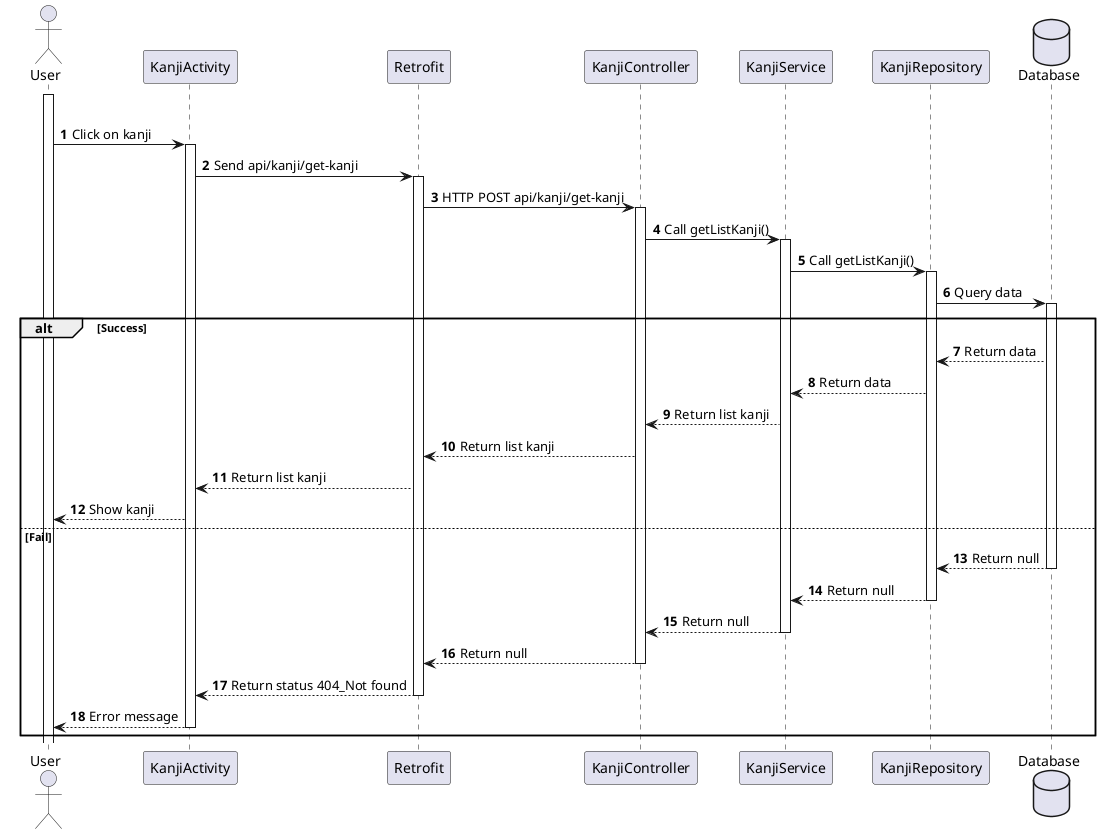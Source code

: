@startuml
'https://plantuml.com/sequence-diagram

autonumber

actor User

participant "KanjiActivity" as Kanji
participant "Retrofit" as Retrofit
participant "KanjiController" as Controller
participant "KanjiService" as Service
participant "KanjiRepository" as Repo

database Database
activate User
alt Success
User -> Kanji++: Click on kanji
Kanji -> Retrofit++: Send api/kanji/get-kanji
Retrofit -> Controller++: HTTP POST api/kanji/get-kanji
Controller -> Service++: Call getListKanji()
Service -> Repo++: Call getListKanji()
Repo -> Database++: Query data
alt Success
Database-->Repo: Return data
Repo-->Service: Return data

Service-->Controller: Return list kanji
Controller-->Retrofit: Return list kanji
Retrofit --> Kanji: Return list kanji
Kanji --> User: Show kanji

else Fail
Database-->Repo--:Return null
Repo-->Service--:Return null
Service-->Controller--: Return null
Controller-->Retrofit--: Return null
Retrofit --> Kanji--: Return status 404_Not found
Kanji --> User--: Error message
end

@enduml